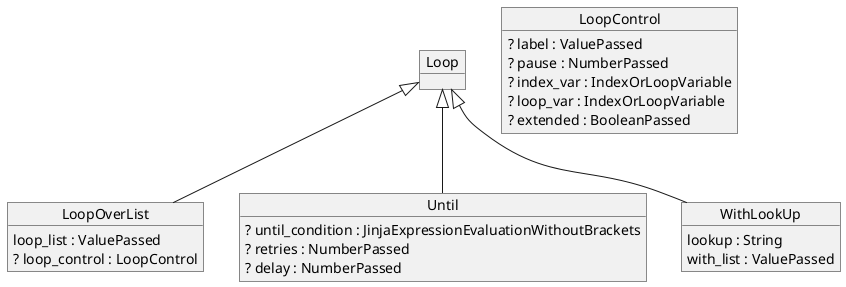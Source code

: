 @startuml
object Loop

object LoopOverList {
 loop_list : ValuePassed
 ? loop_control : LoopControl
}

object Until {
 ? until_condition : JinjaExpressionEvaluationWithoutBrackets
 ? retries : NumberPassed
 ? delay : NumberPassed
}

object WithLookUp {
 lookup : String
 with_list : ValuePassed
}

Loop <|-- LoopOverList
Loop <|-- Until
Loop <|-- WithLookUp

object LoopControl {
 ? label : ValuePassed
 ? pause : NumberPassed
 ? index_var : IndexOrLoopVariable
 ? loop_var : IndexOrLoopVariable
 ? extended : BooleanPassed
}
@enduml